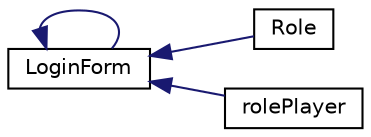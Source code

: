 digraph "Graphical Class Hierarchy"
{
  edge [fontname="Helvetica",fontsize="10",labelfontname="Helvetica",labelfontsize="10"];
  node [fontname="Helvetica",fontsize="10",shape=record];
  rankdir="LR";
  Node0 [label="QWidget",height=0.2,width=0.4,color="grey75", fillcolor="white", style="filled"];
  Node0 -> Node0 [dir="back",color="midnightblue",fontsize="10",style="solid",fontname="Helvetica"];
  Node0 [label="LoginForm",height=0.2,width=0.4,color="black", fillcolor="white", style="filled",URL="$classLoginForm.html"];
  Node0 -> Node2 [dir="back",color="midnightblue",fontsize="10",style="solid",fontname="Helvetica"];
  Node2 [label="Role",height=0.2,width=0.4,color="black", fillcolor="white", style="filled",URL="$classRole.html"];
  Node0 -> Node3 [dir="back",color="midnightblue",fontsize="10",style="solid",fontname="Helvetica"];
  Node3 [label="rolePlayer",height=0.2,width=0.4,color="black", fillcolor="white", style="filled",URL="$classrolePlayer.html"];
}
